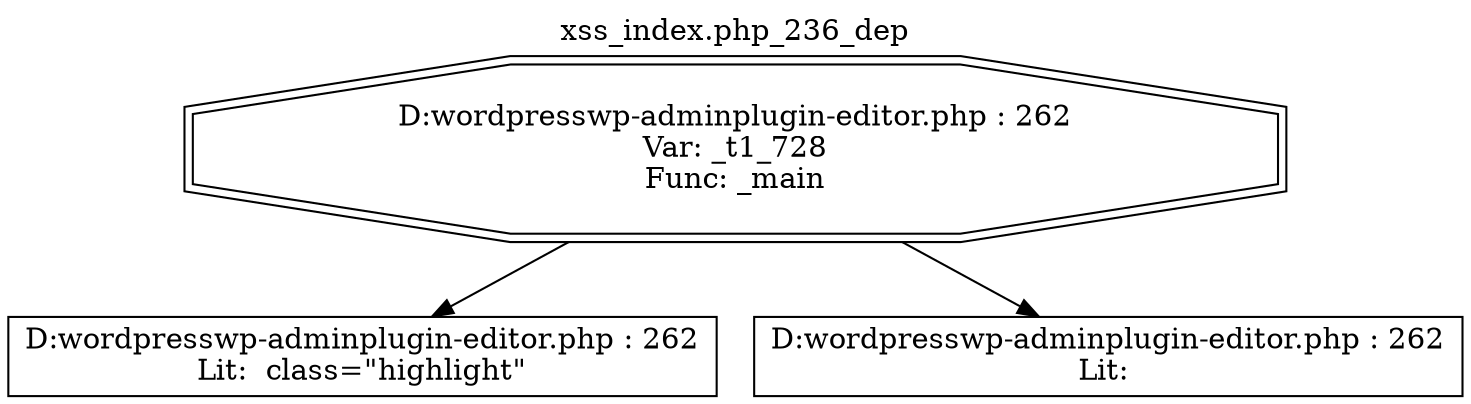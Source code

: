 digraph cfg {
  label="xss_index.php_236_dep";
  labelloc=t;
  n1 [shape=doubleoctagon, label="D:\wordpress\wp-admin\plugin-editor.php : 262\nVar: _t1_728\nFunc: _main\n"];
  n2 [shape=box, label="D:\wordpress\wp-admin\plugin-editor.php : 262\nLit:  class=\"highlight\"\n"];
  n3 [shape=box, label="D:\wordpress\wp-admin\plugin-editor.php : 262\nLit: \n"];
  n1 -> n2;
  n1 -> n3;
}
